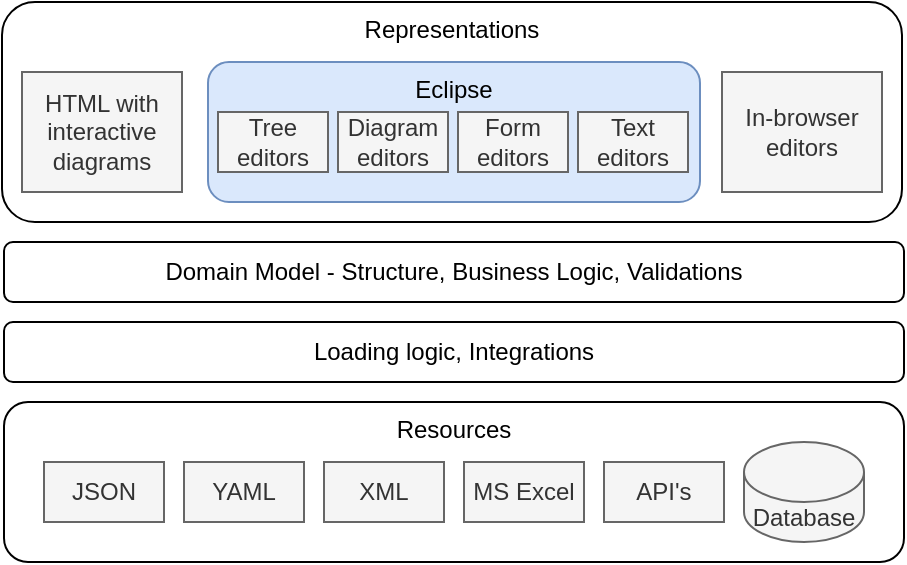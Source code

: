 <mxfile version="16.5.1" type="device"><diagram id="CoO0VMBbUiXmWibwwqxQ" name="Page-1"><mxGraphModel dx="1037" dy="688" grid="1" gridSize="10" guides="1" tooltips="1" connect="1" arrows="1" fold="1" page="1" pageScale="1" pageWidth="850" pageHeight="1100" math="0" shadow="0"><root><mxCell id="0"/><mxCell id="1" parent="0"/><mxCell id="ZrW0PsO_NFRTpQKksHxe-10" value="Representations" style="rounded=1;whiteSpace=wrap;html=1;verticalAlign=top;" vertex="1" parent="1"><mxGeometry x="110" y="160" width="450" height="110" as="geometry"/></mxCell><mxCell id="ZrW0PsO_NFRTpQKksHxe-16" value="Eclipse" style="rounded=1;whiteSpace=wrap;html=1;verticalAlign=top;fillColor=#dae8fc;strokeColor=#6c8ebf;" vertex="1" parent="1"><mxGeometry x="213" y="190" width="246" height="70" as="geometry"/></mxCell><mxCell id="ZrW0PsO_NFRTpQKksHxe-1" value="Resources" style="rounded=1;whiteSpace=wrap;html=1;verticalAlign=top;" vertex="1" parent="1"><mxGeometry x="111" y="360" width="450" height="80" as="geometry"/></mxCell><mxCell id="ZrW0PsO_NFRTpQKksHxe-3" value="JSON" style="rounded=0;whiteSpace=wrap;html=1;fillColor=#f5f5f5;fontColor=#333333;strokeColor=#666666;" vertex="1" parent="1"><mxGeometry x="131" y="390" width="60" height="30" as="geometry"/></mxCell><mxCell id="ZrW0PsO_NFRTpQKksHxe-4" value="YAML" style="rounded=0;whiteSpace=wrap;html=1;fillColor=#f5f5f5;fontColor=#333333;strokeColor=#666666;" vertex="1" parent="1"><mxGeometry x="201" y="390" width="60" height="30" as="geometry"/></mxCell><mxCell id="ZrW0PsO_NFRTpQKksHxe-5" value="XML" style="rounded=0;whiteSpace=wrap;html=1;fillColor=#f5f5f5;fontColor=#333333;strokeColor=#666666;" vertex="1" parent="1"><mxGeometry x="271" y="390" width="60" height="30" as="geometry"/></mxCell><mxCell id="ZrW0PsO_NFRTpQKksHxe-6" value="MS Excel" style="rounded=0;whiteSpace=wrap;html=1;fillColor=#f5f5f5;fontColor=#333333;strokeColor=#666666;" vertex="1" parent="1"><mxGeometry x="341" y="390" width="60" height="30" as="geometry"/></mxCell><mxCell id="ZrW0PsO_NFRTpQKksHxe-7" value="API's" style="rounded=0;whiteSpace=wrap;html=1;fillColor=#f5f5f5;fontColor=#333333;strokeColor=#666666;" vertex="1" parent="1"><mxGeometry x="411" y="390" width="60" height="30" as="geometry"/></mxCell><mxCell id="ZrW0PsO_NFRTpQKksHxe-8" value="Loading logic, Integrations" style="rounded=1;whiteSpace=wrap;html=1;verticalAlign=middle;" vertex="1" parent="1"><mxGeometry x="111" y="320" width="450" height="30" as="geometry"/></mxCell><mxCell id="ZrW0PsO_NFRTpQKksHxe-9" value="Domain Model - Structure, Business Logic, Validations" style="rounded=1;whiteSpace=wrap;html=1;verticalAlign=middle;" vertex="1" parent="1"><mxGeometry x="111" y="280" width="450" height="30" as="geometry"/></mxCell><mxCell id="ZrW0PsO_NFRTpQKksHxe-11" value="HTML with interactive diagrams" style="rounded=0;whiteSpace=wrap;html=1;fillColor=#f5f5f5;fontColor=#333333;strokeColor=#666666;" vertex="1" parent="1"><mxGeometry x="120" y="195" width="80" height="60" as="geometry"/></mxCell><mxCell id="ZrW0PsO_NFRTpQKksHxe-12" value="Diagram editors" style="rounded=0;whiteSpace=wrap;html=1;fillColor=#f5f5f5;fontColor=#333333;strokeColor=#666666;" vertex="1" parent="1"><mxGeometry x="278" y="215" width="55" height="30" as="geometry"/></mxCell><mxCell id="ZrW0PsO_NFRTpQKksHxe-13" value="Form editors" style="rounded=0;whiteSpace=wrap;html=1;fillColor=#f5f5f5;fontColor=#333333;strokeColor=#666666;" vertex="1" parent="1"><mxGeometry x="338" y="215" width="55" height="30" as="geometry"/></mxCell><mxCell id="ZrW0PsO_NFRTpQKksHxe-14" value="Tree editors" style="rounded=0;whiteSpace=wrap;html=1;fillColor=#f5f5f5;fontColor=#333333;strokeColor=#666666;" vertex="1" parent="1"><mxGeometry x="218" y="215" width="55" height="30" as="geometry"/></mxCell><mxCell id="ZrW0PsO_NFRTpQKksHxe-15" value="In-browser editors" style="rounded=0;whiteSpace=wrap;html=1;fillColor=#f5f5f5;fontColor=#333333;strokeColor=#666666;" vertex="1" parent="1"><mxGeometry x="470" y="195" width="80" height="60" as="geometry"/></mxCell><mxCell id="ZrW0PsO_NFRTpQKksHxe-17" value="Text editors" style="rounded=0;whiteSpace=wrap;html=1;fillColor=#f5f5f5;fontColor=#333333;strokeColor=#666666;" vertex="1" parent="1"><mxGeometry x="398" y="215" width="55" height="30" as="geometry"/></mxCell><mxCell id="ZrW0PsO_NFRTpQKksHxe-21" value="Database" style="shape=cylinder3;whiteSpace=wrap;html=1;boundedLbl=1;backgroundOutline=1;size=15;fillColor=#f5f5f5;fontColor=#333333;strokeColor=#666666;" vertex="1" parent="1"><mxGeometry x="481" y="380" width="60" height="50" as="geometry"/></mxCell></root></mxGraphModel></diagram></mxfile>